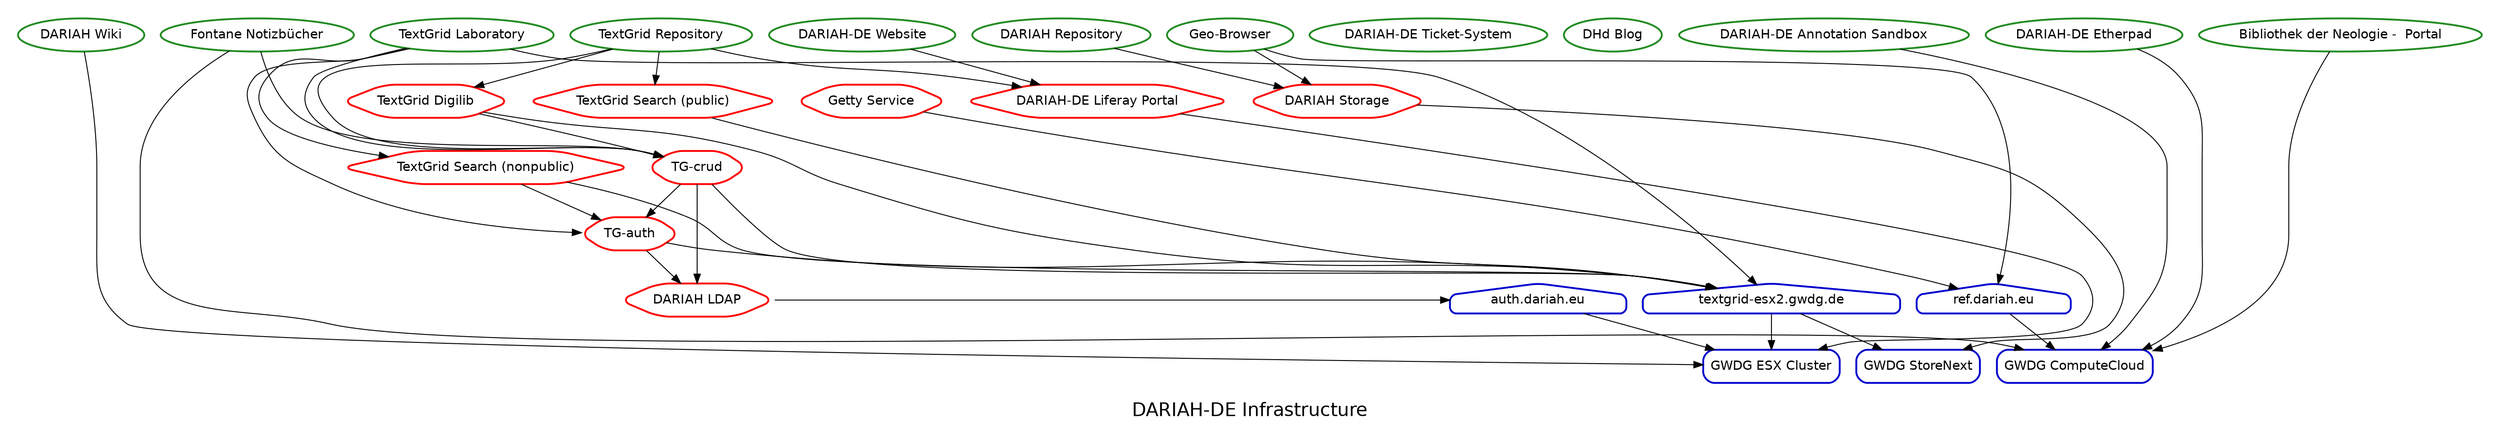 digraph {
	fontname=helvetica fontsize=20 label="DARIAH-DE Infrastructure"
	subgraph cluster_services {
		node [color=forestgreen fontname=helvetica shape=oval style="rounded,bold"]
		color=white label=""
		"/services/tgrep" [label="TextGrid Repository"]
		"/services/fontane" [label="Fontane Notizbücher"]
		"/services/tglab" [label="TextGrid Laboratory"]
		"/services/dhdblog" [label="DHd Blog"]
		"/services/otrs" [label="DARIAH-DE Ticket-System"]
		"/services/confluence" [label="DARIAH Wiki"]
		"/services/annotation_sandbox" [label="DARIAH-DE Annotation Sandbox"]
		"/services/etherpad" [label="DARIAH-DE Etherpad"]
		"/services/website" [label="DARIAH-DE Website"]
		"/services/geobrowser" [label="Geo-Browser"]
		"/services/repository" [label="DARIAH Repository"]
		"/services/neologie" [label="Bibliothek der Neologie -  Portal"]
	}
	subgraph cluster_middlewares {
		node [color=red fontname=helvetica shape=hexagon style="rounded,bold"]
		color=white label=""
		"/middlewares/getty" [label="Getty Service"]
		"/middlewares/dariahstorage" [label="DARIAH Storage"]
		"/middlewares/tgsearch-public" [label="TextGrid Search (public)"]
		"/middlewares/dariahldap" [label="DARIAH LDAP"]
		"/middlewares/tgauth" [label="TG-auth"]
		"/middlewares/tgdigilib" [label="TextGrid Digilib"]
		"/middlewares/liferay" [label="DARIAH-DE Liferay Portal"]
		"/middlewares/tgsearch-nonpublic" [label="TextGrid Search (nonpublic)"]
		"/middlewares/tgcrud" [label="TG-crud"]
	}
	subgraph cluster_servers {
		node [color=blue3 fontname=helvetica shape=house style="rounded,bold"]
		color=white label=""
		"/servers/ref" [label="ref.dariah.eu"]
		"/servers/auth" [label="auth.dariah.eu"]
		"/servers/textgrid-esx2" [label="textgrid-esx2.gwdg.de"]
	}
	subgraph cluster_infrastructure {
		node [color=blue3 fontname=helvetica shape=box style="rounded,bold"]
		color=white label=""
		"/infrastructure/gwdg-esx" [label="GWDG ESX Cluster"]
		"/infrastructure/gwdg-storenext" [label="GWDG StoreNext"]
		"/infrastructure/gwdg-cloud" [label="GWDG ComputeCloud"]
	}
	"/services/tgrep" -> "/middlewares/liferay"
	"/services/tgrep" -> "/middlewares/tgcrud"
	"/services/tgrep" -> "/middlewares/tgsearch-public"
	"/services/tgrep" -> "/middlewares/tgdigilib"
	"/services/fontane" -> "/middlewares/tgcrud"
	"/services/fontane" -> "/infrastructure/gwdg-cloud"
	"/services/tglab" -> "/middlewares/tgauth"
	"/services/tglab" -> "/middlewares/tgcrud"
	"/services/tglab" -> "/middlewares/tgsearch-nonpublic"
	"/services/tglab" -> "/servers/textgrid-esx2"
	"/services/confluence" -> "/infrastructure/gwdg-esx"
	"/services/annotation_sandbox" -> "/infrastructure/gwdg-cloud"
	"/services/etherpad" -> "/infrastructure/gwdg-cloud"
	"/services/website" -> "/middlewares/liferay"
	"/services/geobrowser" -> "/middlewares/dariahstorage"
	"/services/geobrowser" -> "/servers/ref"
	"/services/repository" -> "/middlewares/dariahstorage"
	"/services/neologie" -> "/infrastructure/gwdg-cloud"
	"/middlewares/getty" -> "/servers/ref"
	"/middlewares/dariahstorage" -> "/infrastructure/gwdg-storenext"
	"/middlewares/tgsearch-public" -> "/servers/textgrid-esx2"
	"/middlewares/dariahldap" -> "/servers/auth"
	"/middlewares/tgauth" -> "/middlewares/dariahldap"
	"/middlewares/tgauth" -> "/servers/textgrid-esx2"
	"/middlewares/tgdigilib" -> "/middlewares/tgcrud"
	"/middlewares/tgdigilib" -> "/servers/textgrid-esx2"
	"/middlewares/liferay" -> "/infrastructure/gwdg-esx"
	"/middlewares/tgsearch-nonpublic" -> "/servers/textgrid-esx2"
	"/middlewares/tgsearch-nonpublic" -> "/middlewares/tgauth"
	"/middlewares/tgcrud" -> "/middlewares/tgauth"
	"/middlewares/tgcrud" -> "/middlewares/dariahldap"
	"/middlewares/tgcrud" -> "/servers/textgrid-esx2"
	"/servers/ref" -> "/infrastructure/gwdg-cloud"
	"/servers/auth" -> "/infrastructure/gwdg-esx"
	"/servers/textgrid-esx2" -> "/infrastructure/gwdg-storenext"
	"/servers/textgrid-esx2" -> "/infrastructure/gwdg-esx"
}
